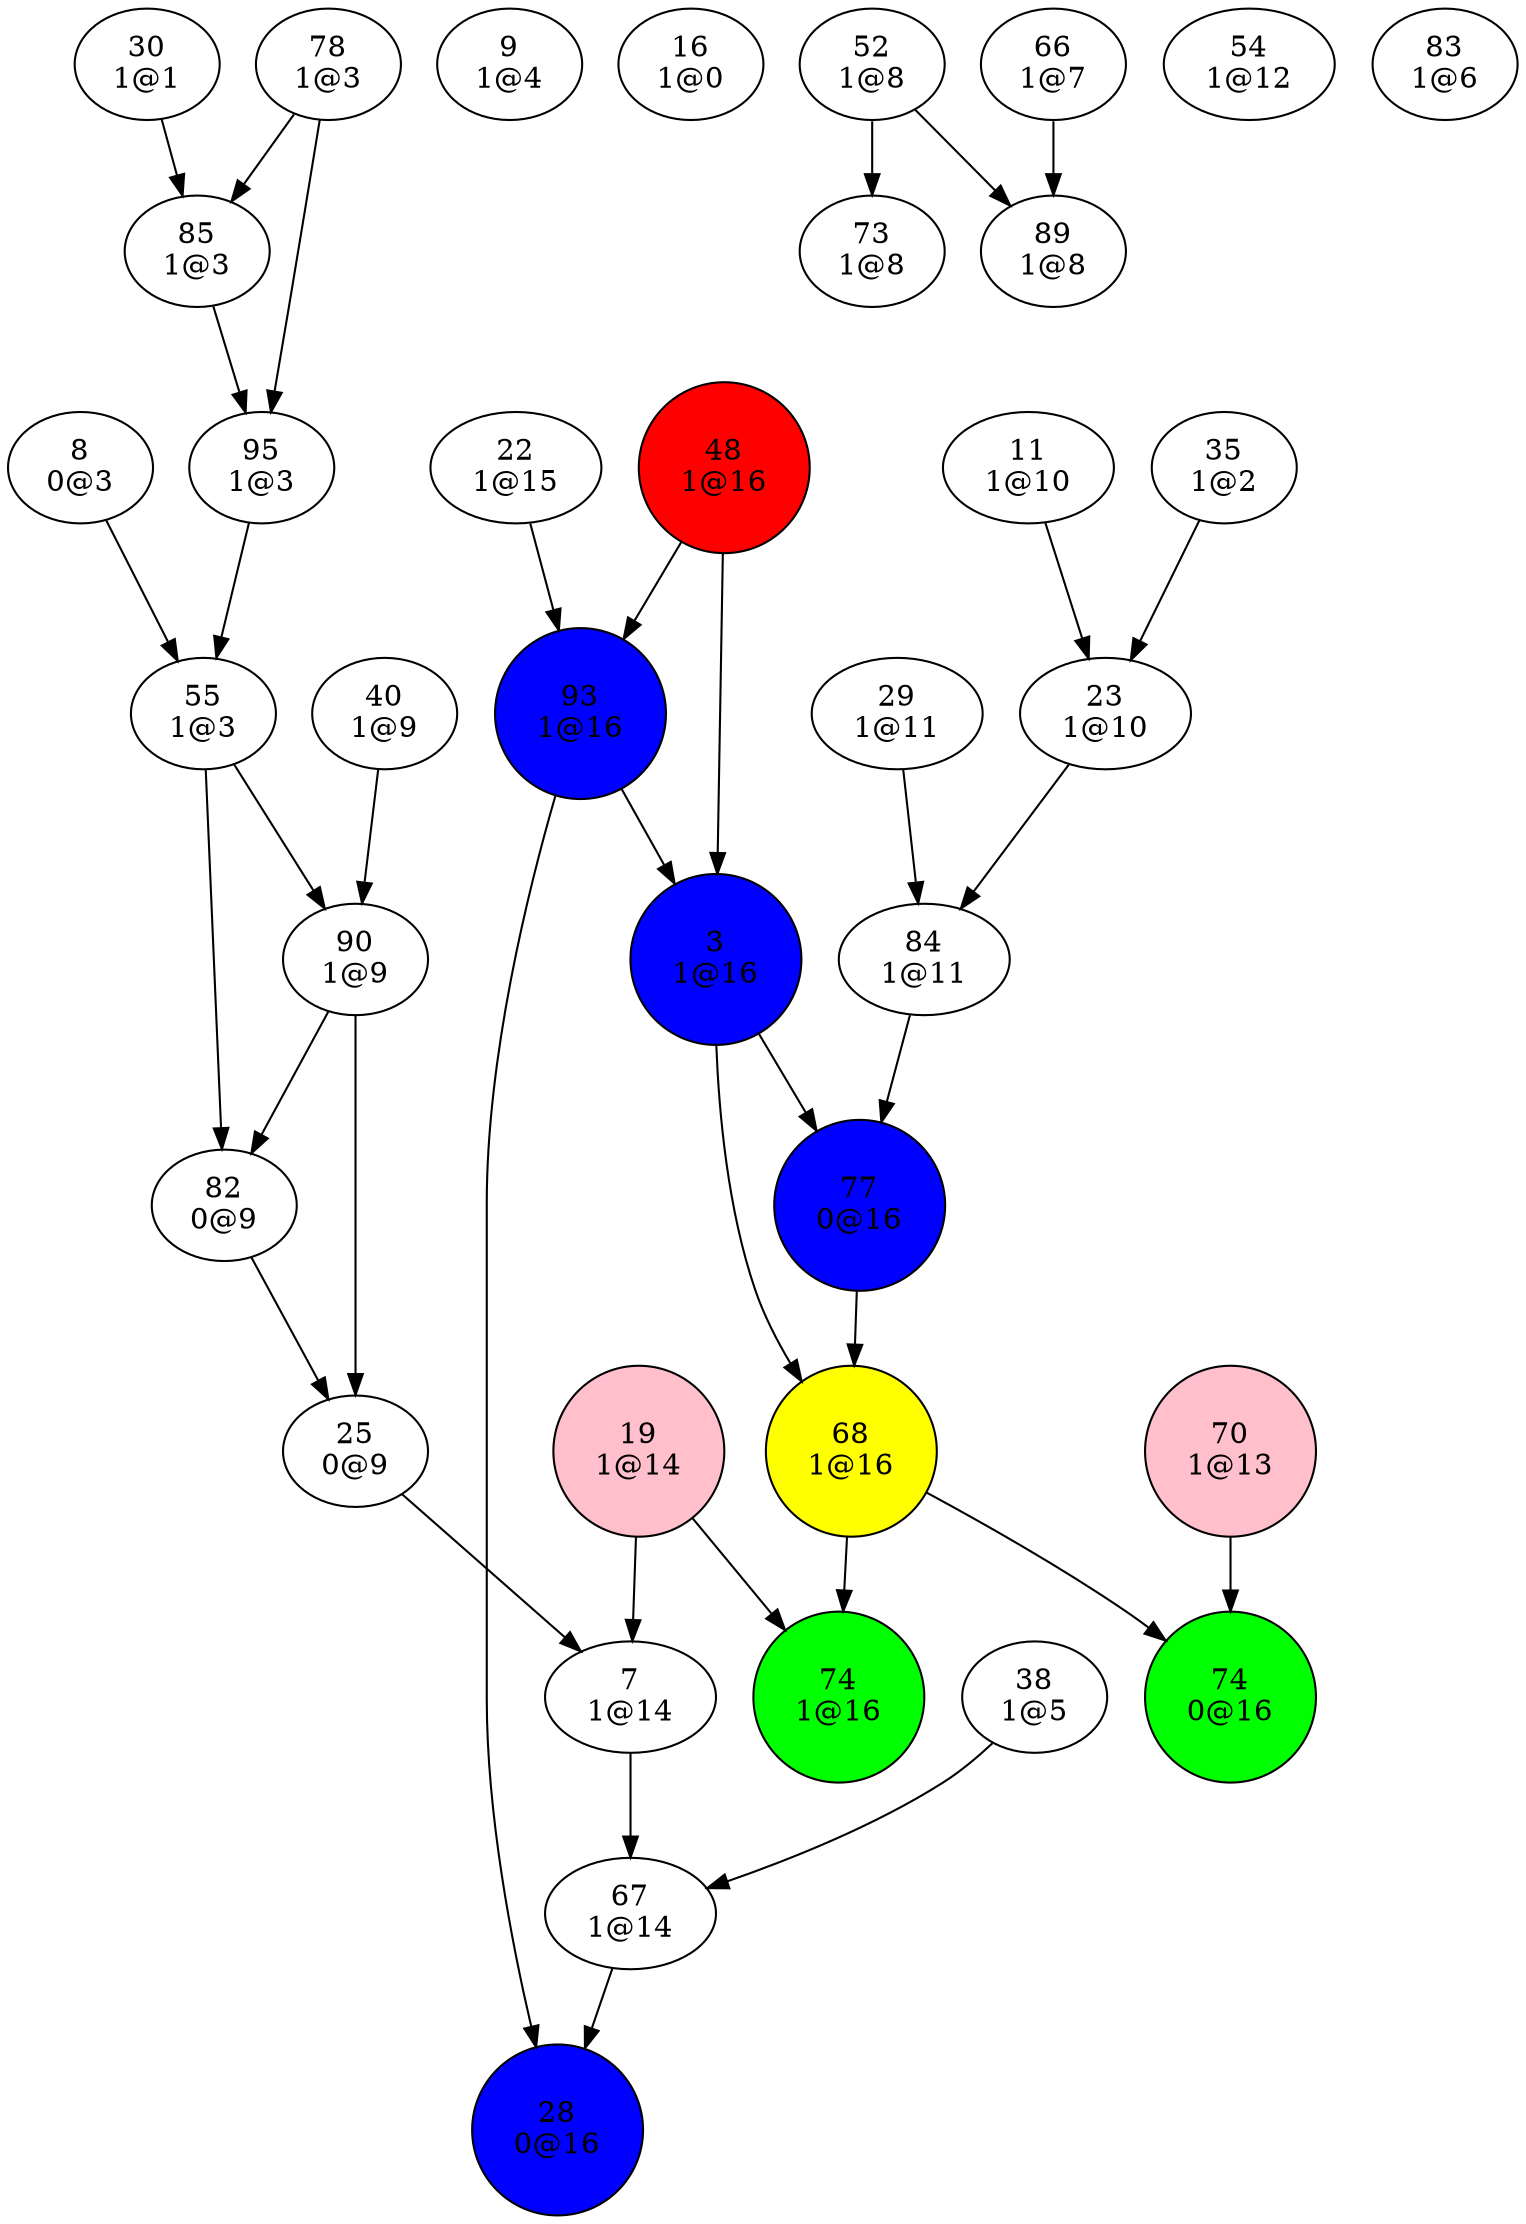 digraph {
"3
1@16"->"68
1@16";
"3
1@16"->"77
0@16";
"7
1@14"->"67
1@14";
"8
0@3"->"55
1@3";
"9
1@4";
"11
1@10"->"23
1@10";
"16
1@0";
"19
1@14"->"7
1@14";
"19
1@14"->"74
1@16";
"22
1@15"->"93
1@16";
"23
1@10"->"84
1@11";
"25
0@9"->"7
1@14";
"28
0@16";
"29
1@11"->"84
1@11";
"30
1@1"->"85
1@3";
"35
1@2"->"23
1@10";
"38
1@5"->"67
1@14";
"40
1@9"->"90
1@9";
"48
1@16"->"3
1@16";
"48
1@16"->"93
1@16";
"52
1@8"->"73
1@8";
"52
1@8"->"89
1@8";
"54
1@12";
"55
1@3"->"82
0@9";
"55
1@3"->"90
1@9";
"66
1@7"->"89
1@8";
"67
1@14"->"28
0@16";
"68
1@16"->"74
0@16";
"68
1@16"->"74
1@16";
"70
1@13"->"74
0@16";
"73
1@8";
"74
0@16";
"74
1@16";
"77
0@16"->"68
1@16";
"78
1@3"->"85
1@3";
"78
1@3"->"95
1@3";
"82
0@9"->"25
0@9";
"83
1@6";
"84
1@11"->"77
0@16";
"85
1@3"->"95
1@3";
"89
1@8";
"90
1@9"->"25
0@9";
"90
1@9"->"82
0@9";
"93
1@16"->"3
1@16";
"93
1@16"->"28
0@16";
"95
1@3"->"55
1@3";
"3
1@16"[shape=circle, style=filled, fillcolor=blue];
"19
1@14"[shape=circle, style=filled, fillcolor=pink];
"28
0@16"[shape=circle, style=filled, fillcolor=blue];
"48
1@16"[shape=circle, style=filled, fillcolor=red];
"68
1@16"[shape=circle, style=filled, fillcolor=yellow];
"70
1@13"[shape=circle, style=filled, fillcolor=pink];
"74
0@16"[shape=circle, style=filled, fillcolor=green];
"74
1@16"[shape=circle, style=filled, fillcolor=green];
"77
0@16"[shape=circle, style=filled, fillcolor=blue];
"93
1@16"[shape=circle, style=filled, fillcolor=blue];
}